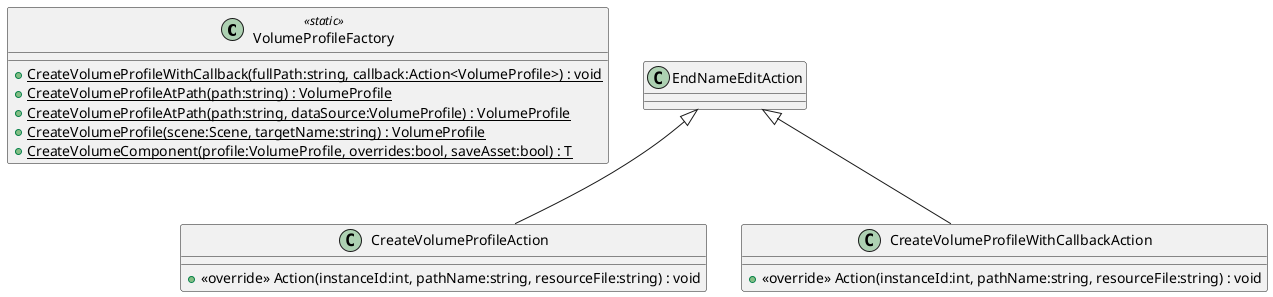 @startuml
class VolumeProfileFactory <<static>> {
    + {static} CreateVolumeProfileWithCallback(fullPath:string, callback:Action<VolumeProfile>) : void
    + {static} CreateVolumeProfileAtPath(path:string) : VolumeProfile
    + {static} CreateVolumeProfileAtPath(path:string, dataSource:VolumeProfile) : VolumeProfile
    + {static} CreateVolumeProfile(scene:Scene, targetName:string) : VolumeProfile
    + {static} CreateVolumeComponent(profile:VolumeProfile, overrides:bool, saveAsset:bool) : T
}
class CreateVolumeProfileAction {
    + <<override>> Action(instanceId:int, pathName:string, resourceFile:string) : void
}
class CreateVolumeProfileWithCallbackAction {
    + <<override>> Action(instanceId:int, pathName:string, resourceFile:string) : void
}
EndNameEditAction <|-- CreateVolumeProfileAction
EndNameEditAction <|-- CreateVolumeProfileWithCallbackAction
@enduml
